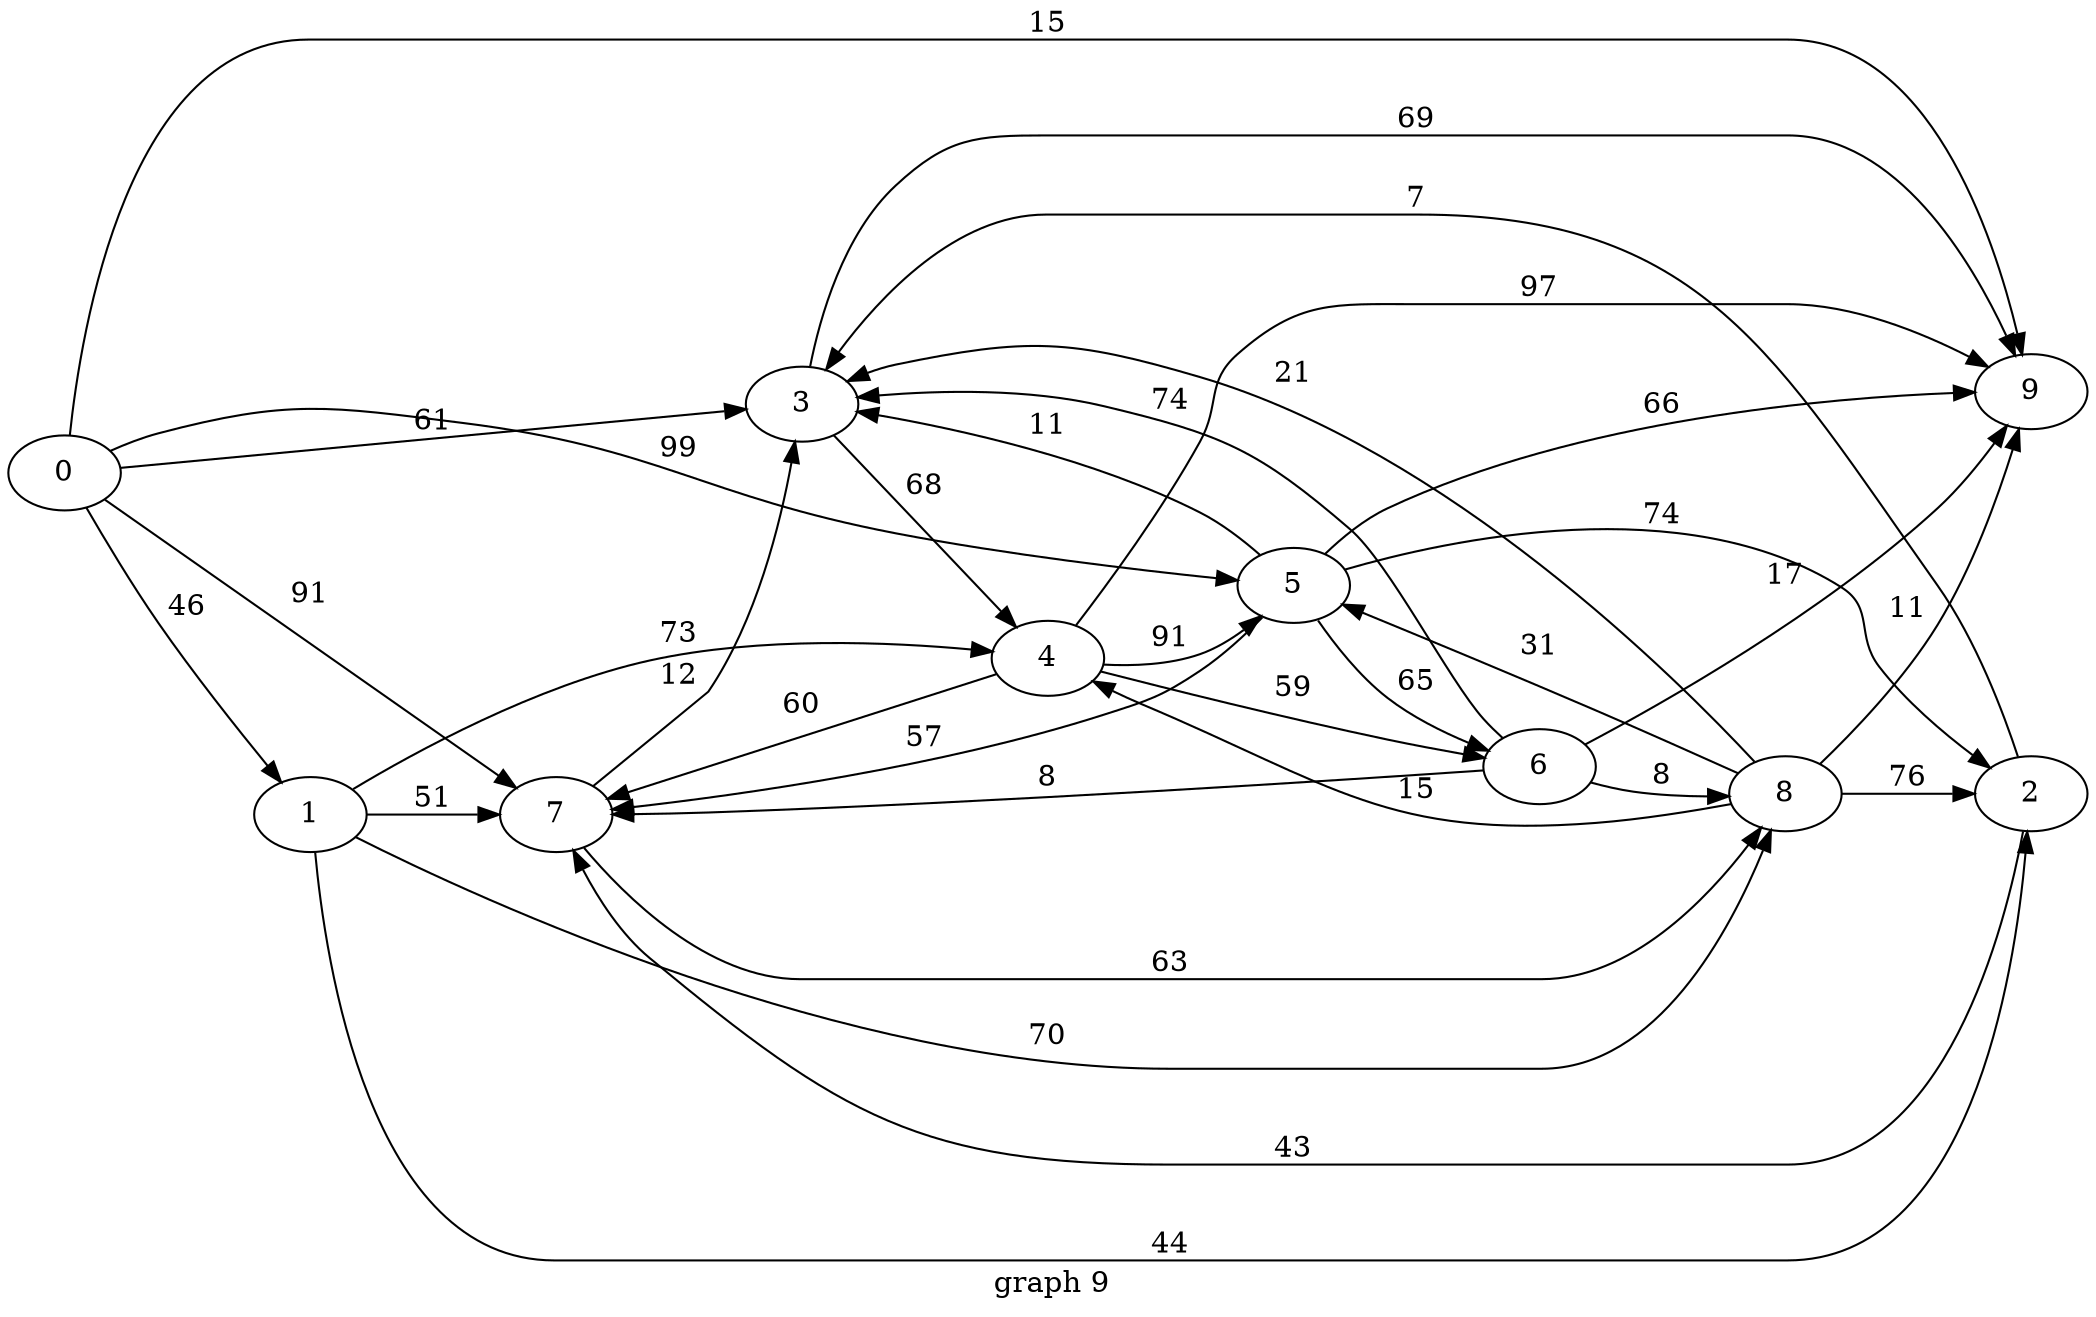 digraph g{

rankdir = LR
0 -> 1 [label = " 46 "];
0 -> 3 [label = " 61 "];
0 -> 5 [label = " 99 "];
0 -> 7 [label = " 91 "];
0 -> 9 [label = " 15 "];
1 -> 2 [label = " 44 "];
1 -> 4 [label = " 73 "];
1 -> 7 [label = " 51 "];
1 -> 8 [label = " 70 "];
2 -> 3 [label = " 7 "];
2 -> 7 [label = " 43 "];
3 -> 4 [label = " 68 "];
3 -> 9 [label = " 69 "];
4 -> 5 [label = " 91 "];
4 -> 6 [label = " 59 "];
4 -> 7 [label = " 60 "];
4 -> 9 [label = " 97 "];
5 -> 2 [label = " 74 "];
5 -> 3 [label = " 11 "];
5 -> 6 [label = " 65 "];
5 -> 7 [label = " 57 "];
5 -> 9 [label = " 66 "];
6 -> 3 [label = " 74 "];
6 -> 7 [label = " 8 "];
6 -> 8 [label = " 8 "];
6 -> 9 [label = " 17 "];
7 -> 3 [label = " 12 "];
7 -> 8 [label = " 63 "];
8 -> 2 [label = " 76 "];
8 -> 3 [label = " 21 "];
8 -> 4 [label = " 15 "];
8 -> 5 [label = " 31 "];
8 -> 9 [label = " 11 "];

label = " graph 9"
}
